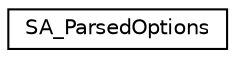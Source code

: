digraph "Graphical Class Hierarchy"
{
 // LATEX_PDF_SIZE
  edge [fontname="Helvetica",fontsize="10",labelfontname="Helvetica",labelfontsize="10"];
  node [fontname="Helvetica",fontsize="10",shape=record];
  rankdir="LR";
  Node0 [label="SA_ParsedOptions",height=0.2,width=0.4,color="black", fillcolor="white", style="filled",URL="$structSA__ParsedOptions.html",tooltip="Structure containing parsed SA options."];
}
